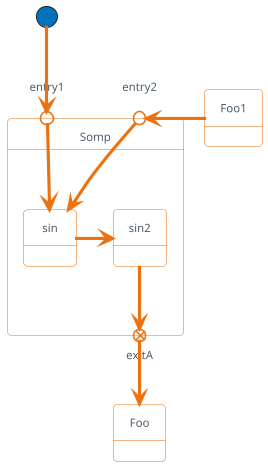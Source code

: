 ' Do not edit
' Theme Gallery
' autogenerated by script
'
@startuml
!$PUML_OUTLINE = "true"
!theme aws-orange
state Somp {
  state entry1 <<entryPoint>>
  state entry2 <<entryPoint>>
  state sin
  entry1 --> sin
  entry2 -> sin
  sin -> sin2
  sin2 --> exitA <<exitPoint>>
}

[*] --> entry1
exitA --> Foo
Foo1 -> entry2
@enduml
